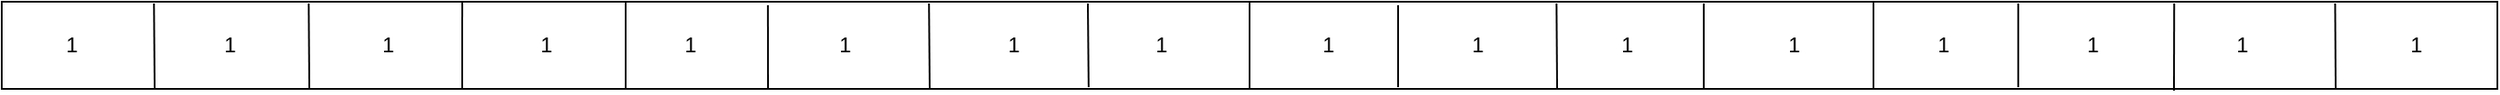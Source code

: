 <mxfile version="12.3.3" type="github" pages="1"><diagram id="oV1IBCx1C9U_mP6wELfB" name="Page-1"><mxGraphModel dx="1420" dy="802" grid="1" gridSize="10" guides="1" tooltips="1" connect="1" arrows="1" fold="1" page="1" pageScale="1" pageWidth="827" pageHeight="1169" math="0" shadow="0"><root><mxCell id="0"/><mxCell id="1" parent="0"/><mxCell id="m6OTI2mPlHu9TXb5f57f-2" value="" style="rounded=0;whiteSpace=wrap;html=1;" vertex="1" parent="1"><mxGeometry x="60" y="503" width="1420" height="50" as="geometry"/></mxCell><mxCell id="m6OTI2mPlHu9TXb5f57f-3" value="" style="endArrow=none;html=1;exitX=0.25;exitY=0;exitDx=0;exitDy=0;entryX=0.25;entryY=1;entryDx=0;entryDy=0;" edge="1" parent="1" source="m6OTI2mPlHu9TXb5f57f-2" target="m6OTI2mPlHu9TXb5f57f-2"><mxGeometry width="50" height="50" relative="1" as="geometry"><mxPoint x="120" y="763" as="sourcePoint"/><mxPoint x="170" y="713" as="targetPoint"/></mxGeometry></mxCell><mxCell id="m6OTI2mPlHu9TXb5f57f-4" value="" style="endArrow=none;html=1;exitX=0.5;exitY=0;exitDx=0;exitDy=0;entryX=0.5;entryY=1;entryDx=0;entryDy=0;" edge="1" parent="1" source="m6OTI2mPlHu9TXb5f57f-2" target="m6OTI2mPlHu9TXb5f57f-2"><mxGeometry width="50" height="50" relative="1" as="geometry"><mxPoint x="550" y="793" as="sourcePoint"/><mxPoint x="600" y="743" as="targetPoint"/></mxGeometry></mxCell><mxCell id="m6OTI2mPlHu9TXb5f57f-5" value="" style="endArrow=none;html=1;exitX=0.75;exitY=0;exitDx=0;exitDy=0;entryX=0.75;entryY=1;entryDx=0;entryDy=0;" edge="1" parent="1" source="m6OTI2mPlHu9TXb5f57f-2" target="m6OTI2mPlHu9TXb5f57f-2"><mxGeometry width="50" height="50" relative="1" as="geometry"><mxPoint x="620" y="793" as="sourcePoint"/><mxPoint x="670" y="743" as="targetPoint"/></mxGeometry></mxCell><mxCell id="m6OTI2mPlHu9TXb5f57f-6" value="" style="endArrow=none;html=1;exitX=0.123;exitY=0.02;exitDx=0;exitDy=0;exitPerimeter=0;" edge="1" parent="1" source="m6OTI2mPlHu9TXb5f57f-2"><mxGeometry width="50" height="50" relative="1" as="geometry"><mxPoint x="170" y="783" as="sourcePoint"/><mxPoint x="235" y="553" as="targetPoint"/></mxGeometry></mxCell><mxCell id="m6OTI2mPlHu9TXb5f57f-7" value="" style="endArrow=none;html=1;exitX=0.38;exitY=0.02;exitDx=0;exitDy=0;exitPerimeter=0;" edge="1" parent="1"><mxGeometry width="50" height="50" relative="1" as="geometry"><mxPoint x="587.6" y="504" as="sourcePoint"/><mxPoint x="588" y="553" as="targetPoint"/></mxGeometry></mxCell><mxCell id="m6OTI2mPlHu9TXb5f57f-9" value="" style="endArrow=none;html=1;exitX=0.623;exitY=0.04;exitDx=0;exitDy=0;exitPerimeter=0;" edge="1" parent="1"><mxGeometry width="50" height="50" relative="1" as="geometry"><mxPoint x="944.66" y="504" as="sourcePoint"/><mxPoint x="945" y="553" as="targetPoint"/></mxGeometry></mxCell><mxCell id="m6OTI2mPlHu9TXb5f57f-10" value="" style="endArrow=none;html=1;exitX=0.886;exitY=0.04;exitDx=0;exitDy=0;exitPerimeter=0;" edge="1" parent="1"><mxGeometry width="50" height="50" relative="1" as="geometry"><mxPoint x="1296.12" y="504" as="sourcePoint"/><mxPoint x="1296" y="554" as="targetPoint"/></mxGeometry></mxCell><mxCell id="m6OTI2mPlHu9TXb5f57f-12" value="" style="endArrow=none;html=1;exitX=0.061;exitY=0.02;exitDx=0;exitDy=0;exitPerimeter=0;" edge="1" parent="1" source="m6OTI2mPlHu9TXb5f57f-2"><mxGeometry width="50" height="50" relative="1" as="geometry"><mxPoint x="190" y="783" as="sourcePoint"/><mxPoint x="147" y="553" as="targetPoint"/></mxGeometry></mxCell><mxCell id="m6OTI2mPlHu9TXb5f57f-14" value="" style="endArrow=none;html=1;exitX=0.181;exitY=0;exitDx=0;exitDy=0;exitPerimeter=0;" edge="1" parent="1"><mxGeometry width="50" height="50" relative="1" as="geometry"><mxPoint x="322.02" y="503" as="sourcePoint"/><mxPoint x="322" y="553" as="targetPoint"/></mxGeometry></mxCell><mxCell id="m6OTI2mPlHu9TXb5f57f-15" value="" style="endArrow=none;html=1;exitX=0.307;exitY=0.04;exitDx=0;exitDy=0;exitPerimeter=0;" edge="1" parent="1" source="m6OTI2mPlHu9TXb5f57f-2"><mxGeometry width="50" height="50" relative="1" as="geometry"><mxPoint x="460" y="733" as="sourcePoint"/><mxPoint x="496" y="553" as="targetPoint"/></mxGeometry></mxCell><mxCell id="m6OTI2mPlHu9TXb5f57f-16" value="" style="endArrow=none;html=1;entryX=0.432;entryY=0.98;entryDx=0;entryDy=0;entryPerimeter=0;" edge="1" parent="1"><mxGeometry width="50" height="50" relative="1" as="geometry"><mxPoint x="678" y="504" as="sourcePoint"/><mxPoint x="678.44" y="552" as="targetPoint"/></mxGeometry></mxCell><mxCell id="m6OTI2mPlHu9TXb5f57f-17" value="" style="endArrow=none;html=1;exitX=0.556;exitY=0.04;exitDx=0;exitDy=0;exitPerimeter=0;entryX=0.556;entryY=0.98;entryDx=0;entryDy=0;entryPerimeter=0;" edge="1" parent="1"><mxGeometry width="50" height="50" relative="1" as="geometry"><mxPoint x="854.52" y="505" as="sourcePoint"/><mxPoint x="854.52" y="552" as="targetPoint"/></mxGeometry></mxCell><mxCell id="m6OTI2mPlHu9TXb5f57f-18" value="" style="endArrow=none;html=1;exitX=0.682;exitY=0.04;exitDx=0;exitDy=0;exitPerimeter=0;entryX=0.682;entryY=1.02;entryDx=0;entryDy=0;entryPerimeter=0;" edge="1" parent="1"><mxGeometry width="50" height="50" relative="1" as="geometry"><mxPoint x="1028.44" y="504" as="sourcePoint"/><mxPoint x="1028.44" y="553" as="targetPoint"/></mxGeometry></mxCell><mxCell id="m6OTI2mPlHu9TXb5f57f-19" value="" style="endArrow=none;html=1;exitX=0.808;exitY=0.04;exitDx=0;exitDy=0;exitPerimeter=0;entryX=0.808;entryY=1;entryDx=0;entryDy=0;entryPerimeter=0;" edge="1" parent="1"><mxGeometry width="50" height="50" relative="1" as="geometry"><mxPoint x="1207.36" y="504" as="sourcePoint"/><mxPoint x="1207.36" y="552" as="targetPoint"/></mxGeometry></mxCell><mxCell id="m6OTI2mPlHu9TXb5f57f-20" value="" style="endArrow=none;html=1;exitX=0.935;exitY=0.02;exitDx=0;exitDy=0;exitPerimeter=0;" edge="1" parent="1" source="m6OTI2mPlHu9TXb5f57f-2"><mxGeometry width="50" height="50" relative="1" as="geometry"><mxPoint x="1330" y="733" as="sourcePoint"/><mxPoint x="1388" y="553" as="targetPoint"/></mxGeometry></mxCell><mxCell id="m6OTI2mPlHu9TXb5f57f-21" value="1" style="text;html=1;strokeColor=none;fillColor=none;align=center;verticalAlign=middle;whiteSpace=wrap;rounded=0;" vertex="1" parent="1"><mxGeometry x="80" y="518" width="40" height="20" as="geometry"/></mxCell><mxCell id="m6OTI2mPlHu9TXb5f57f-22" value="1" style="text;html=1;strokeColor=none;fillColor=none;align=center;verticalAlign=middle;whiteSpace=wrap;rounded=0;" vertex="1" parent="1"><mxGeometry x="170" y="518" width="40" height="20" as="geometry"/></mxCell><mxCell id="m6OTI2mPlHu9TXb5f57f-23" value="1" style="text;html=1;strokeColor=none;fillColor=none;align=center;verticalAlign=middle;whiteSpace=wrap;rounded=0;" vertex="1" parent="1"><mxGeometry x="260" y="518" width="40" height="20" as="geometry"/></mxCell><mxCell id="m6OTI2mPlHu9TXb5f57f-25" value="1" style="text;html=1;strokeColor=none;fillColor=none;align=center;verticalAlign=middle;whiteSpace=wrap;rounded=0;" vertex="1" parent="1"><mxGeometry x="350" y="518" width="40" height="20" as="geometry"/></mxCell><mxCell id="m6OTI2mPlHu9TXb5f57f-26" value="1" style="text;html=1;strokeColor=none;fillColor=none;align=center;verticalAlign=middle;whiteSpace=wrap;rounded=0;" vertex="1" parent="1"><mxGeometry x="432" y="518" width="40" height="20" as="geometry"/></mxCell><mxCell id="m6OTI2mPlHu9TXb5f57f-27" value="1" style="text;html=1;strokeColor=none;fillColor=none;align=center;verticalAlign=middle;whiteSpace=wrap;rounded=0;" vertex="1" parent="1"><mxGeometry x="520" y="518" width="40" height="20" as="geometry"/></mxCell><mxCell id="m6OTI2mPlHu9TXb5f57f-28" value="1" style="text;html=1;strokeColor=none;fillColor=none;align=center;verticalAlign=middle;whiteSpace=wrap;rounded=0;" vertex="1" parent="1"><mxGeometry x="616" y="518" width="40" height="20" as="geometry"/></mxCell><mxCell id="m6OTI2mPlHu9TXb5f57f-29" value="1" style="text;html=1;strokeColor=none;fillColor=none;align=center;verticalAlign=middle;whiteSpace=wrap;rounded=0;" vertex="1" parent="1"><mxGeometry x="700" y="518" width="40" height="20" as="geometry"/></mxCell><mxCell id="m6OTI2mPlHu9TXb5f57f-30" value="1" style="text;html=1;strokeColor=none;fillColor=none;align=center;verticalAlign=middle;whiteSpace=wrap;rounded=0;" vertex="1" parent="1"><mxGeometry x="795" y="518" width="40" height="20" as="geometry"/></mxCell><mxCell id="m6OTI2mPlHu9TXb5f57f-31" value="1" style="text;html=1;strokeColor=none;fillColor=none;align=center;verticalAlign=middle;whiteSpace=wrap;rounded=0;" vertex="1" parent="1"><mxGeometry x="880" y="518" width="40" height="20" as="geometry"/></mxCell><mxCell id="m6OTI2mPlHu9TXb5f57f-32" value="1" style="text;html=1;strokeColor=none;fillColor=none;align=center;verticalAlign=middle;whiteSpace=wrap;rounded=0;" vertex="1" parent="1"><mxGeometry x="965" y="518" width="40" height="20" as="geometry"/></mxCell><mxCell id="m6OTI2mPlHu9TXb5f57f-33" value="1" style="text;html=1;strokeColor=none;fillColor=none;align=center;verticalAlign=middle;whiteSpace=wrap;rounded=0;" vertex="1" parent="1"><mxGeometry x="1060" y="518" width="40" height="20" as="geometry"/></mxCell><mxCell id="m6OTI2mPlHu9TXb5f57f-34" value="1" style="text;html=1;strokeColor=none;fillColor=none;align=center;verticalAlign=middle;whiteSpace=wrap;rounded=0;" vertex="1" parent="1"><mxGeometry x="1145" y="518" width="40" height="20" as="geometry"/></mxCell><mxCell id="m6OTI2mPlHu9TXb5f57f-35" value="1" style="text;html=1;strokeColor=none;fillColor=none;align=center;verticalAlign=middle;whiteSpace=wrap;rounded=0;" vertex="1" parent="1"><mxGeometry x="1230" y="518" width="40" height="20" as="geometry"/></mxCell><mxCell id="m6OTI2mPlHu9TXb5f57f-36" value="1" style="text;html=1;strokeColor=none;fillColor=none;align=center;verticalAlign=middle;whiteSpace=wrap;rounded=0;" vertex="1" parent="1"><mxGeometry x="1315" y="518" width="40" height="20" as="geometry"/></mxCell><mxCell id="m6OTI2mPlHu9TXb5f57f-37" value="1" style="text;html=1;strokeColor=none;fillColor=none;align=center;verticalAlign=middle;whiteSpace=wrap;rounded=0;" vertex="1" parent="1"><mxGeometry x="1414" y="518" width="40" height="20" as="geometry"/></mxCell></root></mxGraphModel></diagram></mxfile>